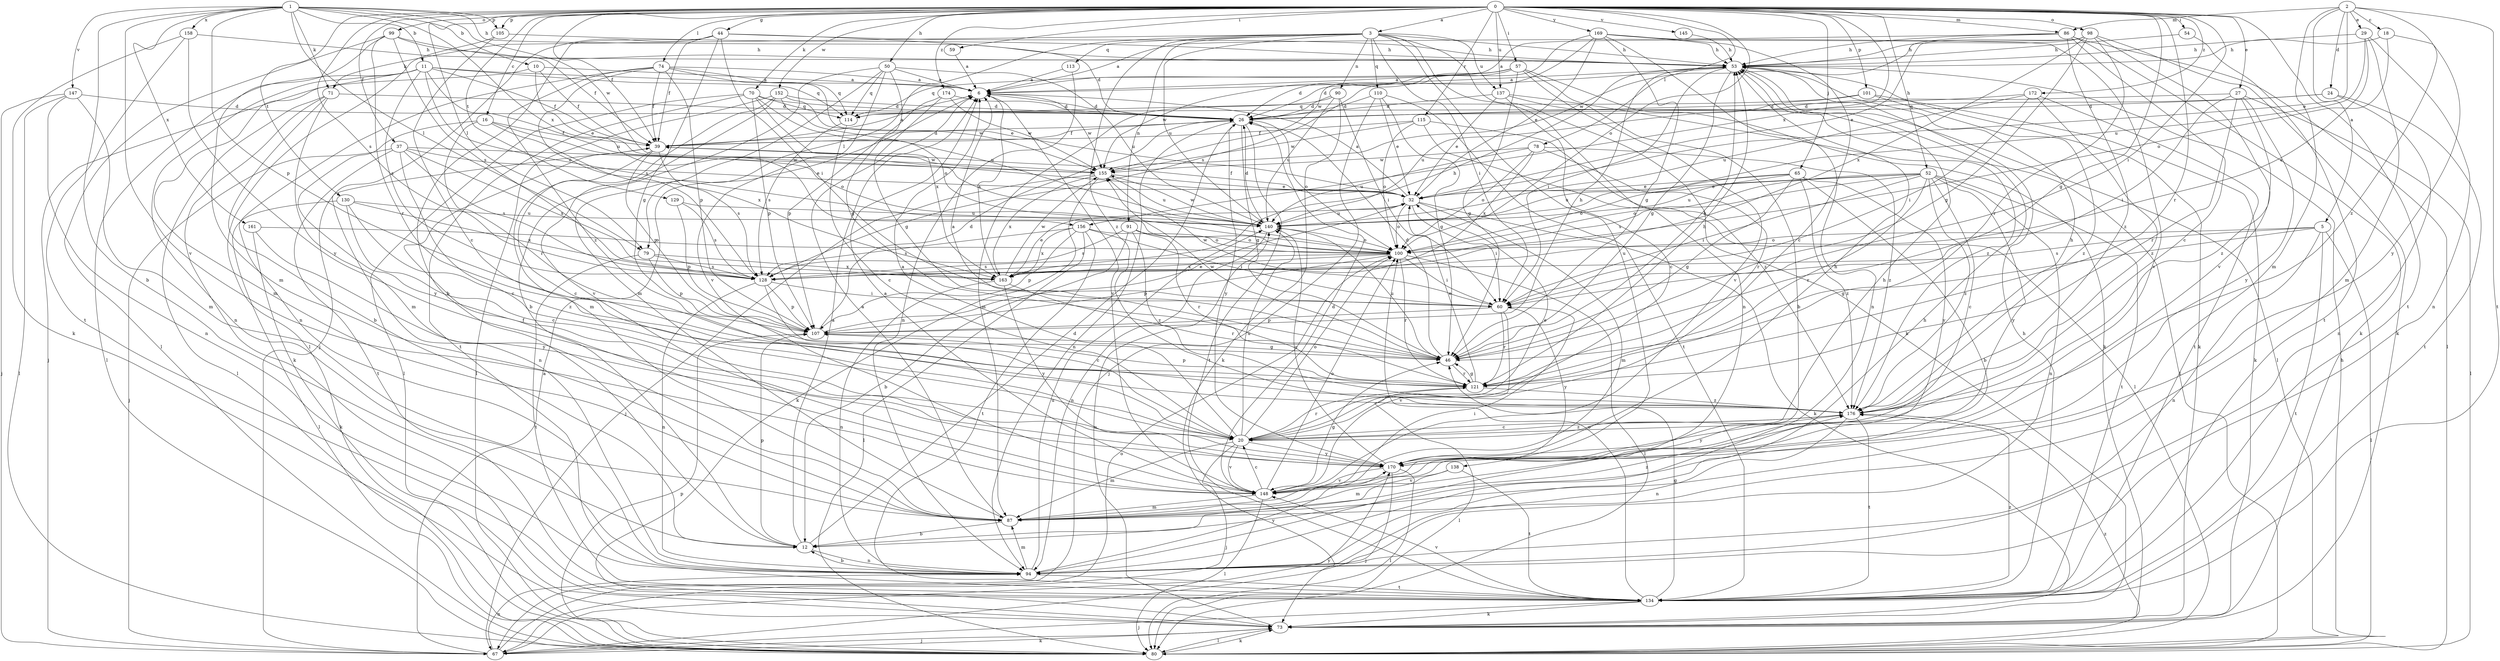 strict digraph  {
0;
1;
2;
3;
5;
6;
10;
11;
12;
16;
18;
20;
24;
26;
27;
29;
32;
37;
39;
44;
46;
50;
52;
53;
54;
57;
59;
60;
65;
67;
70;
71;
73;
74;
78;
79;
80;
86;
87;
90;
91;
94;
98;
99;
100;
101;
105;
107;
110;
113;
114;
115;
121;
128;
129;
130;
134;
137;
138;
140;
145;
147;
148;
152;
155;
156;
158;
161;
163;
169;
170;
172;
174;
176;
0 -> 3  [label=a];
0 -> 16  [label=c];
0 -> 27  [label=e];
0 -> 37  [label=f];
0 -> 39  [label=f];
0 -> 44  [label=g];
0 -> 46  [label=g];
0 -> 50  [label=h];
0 -> 52  [label=h];
0 -> 54  [label=i];
0 -> 57  [label=i];
0 -> 59  [label=i];
0 -> 60  [label=i];
0 -> 65  [label=j];
0 -> 70  [label=k];
0 -> 74  [label=l];
0 -> 78  [label=l];
0 -> 79  [label=l];
0 -> 86  [label=m];
0 -> 98  [label=o];
0 -> 99  [label=o];
0 -> 100  [label=o];
0 -> 101  [label=p];
0 -> 105  [label=p];
0 -> 115  [label=r];
0 -> 121  [label=r];
0 -> 128  [label=s];
0 -> 129  [label=t];
0 -> 130  [label=t];
0 -> 134  [label=t];
0 -> 137  [label=u];
0 -> 145  [label=v];
0 -> 152  [label=w];
0 -> 156  [label=x];
0 -> 169  [label=y];
0 -> 172  [label=z];
0 -> 174  [label=z];
1 -> 10  [label=b];
1 -> 11  [label=b];
1 -> 12  [label=b];
1 -> 53  [label=h];
1 -> 71  [label=k];
1 -> 79  [label=l];
1 -> 105  [label=p];
1 -> 107  [label=p];
1 -> 147  [label=v];
1 -> 148  [label=v];
1 -> 155  [label=w];
1 -> 156  [label=x];
1 -> 158  [label=x];
1 -> 161  [label=x];
2 -> 5  [label=a];
2 -> 18  [label=c];
2 -> 24  [label=d];
2 -> 29  [label=e];
2 -> 32  [label=e];
2 -> 86  [label=m];
2 -> 87  [label=m];
2 -> 134  [label=t];
2 -> 176  [label=z];
3 -> 53  [label=h];
3 -> 60  [label=i];
3 -> 71  [label=k];
3 -> 73  [label=k];
3 -> 79  [label=l];
3 -> 90  [label=n];
3 -> 91  [label=n];
3 -> 94  [label=n];
3 -> 110  [label=q];
3 -> 113  [label=q];
3 -> 137  [label=u];
3 -> 138  [label=u];
3 -> 140  [label=u];
3 -> 176  [label=z];
5 -> 46  [label=g];
5 -> 80  [label=l];
5 -> 94  [label=n];
5 -> 100  [label=o];
5 -> 128  [label=s];
5 -> 134  [label=t];
6 -> 26  [label=d];
6 -> 148  [label=v];
6 -> 155  [label=w];
10 -> 6  [label=a];
10 -> 32  [label=e];
10 -> 39  [label=f];
10 -> 67  [label=j];
11 -> 6  [label=a];
11 -> 39  [label=f];
11 -> 80  [label=l];
11 -> 87  [label=m];
11 -> 94  [label=n];
11 -> 100  [label=o];
11 -> 114  [label=q];
11 -> 128  [label=s];
11 -> 140  [label=u];
12 -> 6  [label=a];
12 -> 26  [label=d];
12 -> 94  [label=n];
12 -> 107  [label=p];
16 -> 39  [label=f];
16 -> 100  [label=o];
16 -> 121  [label=r];
16 -> 163  [label=x];
16 -> 170  [label=y];
18 -> 53  [label=h];
18 -> 100  [label=o];
18 -> 170  [label=y];
20 -> 6  [label=a];
20 -> 32  [label=e];
20 -> 67  [label=j];
20 -> 87  [label=m];
20 -> 100  [label=o];
20 -> 121  [label=r];
20 -> 140  [label=u];
20 -> 148  [label=v];
20 -> 170  [label=y];
20 -> 176  [label=z];
24 -> 26  [label=d];
24 -> 94  [label=n];
24 -> 114  [label=q];
24 -> 134  [label=t];
26 -> 39  [label=f];
26 -> 46  [label=g];
26 -> 94  [label=n];
26 -> 100  [label=o];
26 -> 134  [label=t];
26 -> 170  [label=y];
27 -> 26  [label=d];
27 -> 60  [label=i];
27 -> 80  [label=l];
27 -> 121  [label=r];
27 -> 170  [label=y];
27 -> 176  [label=z];
29 -> 53  [label=h];
29 -> 87  [label=m];
29 -> 94  [label=n];
29 -> 128  [label=s];
29 -> 140  [label=u];
32 -> 6  [label=a];
32 -> 39  [label=f];
32 -> 60  [label=i];
32 -> 73  [label=k];
32 -> 87  [label=m];
32 -> 100  [label=o];
32 -> 140  [label=u];
37 -> 20  [label=c];
37 -> 32  [label=e];
37 -> 67  [label=j];
37 -> 128  [label=s];
37 -> 134  [label=t];
37 -> 155  [label=w];
37 -> 163  [label=x];
39 -> 6  [label=a];
39 -> 20  [label=c];
39 -> 26  [label=d];
39 -> 94  [label=n];
39 -> 107  [label=p];
39 -> 128  [label=s];
39 -> 155  [label=w];
44 -> 12  [label=b];
44 -> 26  [label=d];
44 -> 39  [label=f];
44 -> 46  [label=g];
44 -> 53  [label=h];
44 -> 60  [label=i];
44 -> 67  [label=j];
46 -> 6  [label=a];
46 -> 26  [label=d];
46 -> 53  [label=h];
46 -> 121  [label=r];
46 -> 140  [label=u];
46 -> 155  [label=w];
50 -> 6  [label=a];
50 -> 12  [label=b];
50 -> 46  [label=g];
50 -> 87  [label=m];
50 -> 114  [label=q];
50 -> 140  [label=u];
50 -> 148  [label=v];
52 -> 20  [label=c];
52 -> 32  [label=e];
52 -> 60  [label=i];
52 -> 94  [label=n];
52 -> 100  [label=o];
52 -> 121  [label=r];
52 -> 128  [label=s];
52 -> 134  [label=t];
52 -> 140  [label=u];
52 -> 170  [label=y];
52 -> 176  [label=z];
53 -> 6  [label=a];
53 -> 26  [label=d];
53 -> 46  [label=g];
53 -> 60  [label=i];
53 -> 73  [label=k];
53 -> 80  [label=l];
54 -> 53  [label=h];
54 -> 134  [label=t];
57 -> 6  [label=a];
57 -> 12  [label=b];
57 -> 26  [label=d];
57 -> 46  [label=g];
57 -> 73  [label=k];
57 -> 114  [label=q];
57 -> 148  [label=v];
57 -> 155  [label=w];
59 -> 6  [label=a];
60 -> 107  [label=p];
60 -> 121  [label=r];
60 -> 148  [label=v];
60 -> 155  [label=w];
60 -> 170  [label=y];
65 -> 12  [label=b];
65 -> 32  [label=e];
65 -> 46  [label=g];
65 -> 100  [label=o];
65 -> 140  [label=u];
65 -> 170  [label=y];
65 -> 176  [label=z];
67 -> 6  [label=a];
67 -> 73  [label=k];
67 -> 94  [label=n];
67 -> 100  [label=o];
67 -> 170  [label=y];
70 -> 26  [label=d];
70 -> 80  [label=l];
70 -> 100  [label=o];
70 -> 107  [label=p];
70 -> 114  [label=q];
70 -> 134  [label=t];
70 -> 163  [label=x];
71 -> 12  [label=b];
71 -> 26  [label=d];
71 -> 73  [label=k];
71 -> 80  [label=l];
71 -> 87  [label=m];
73 -> 67  [label=j];
73 -> 80  [label=l];
73 -> 140  [label=u];
74 -> 6  [label=a];
74 -> 32  [label=e];
74 -> 39  [label=f];
74 -> 94  [label=n];
74 -> 107  [label=p];
74 -> 114  [label=q];
74 -> 128  [label=s];
74 -> 176  [label=z];
78 -> 100  [label=o];
78 -> 121  [label=r];
78 -> 140  [label=u];
78 -> 155  [label=w];
78 -> 163  [label=x];
78 -> 176  [label=z];
79 -> 107  [label=p];
79 -> 128  [label=s];
79 -> 134  [label=t];
79 -> 163  [label=x];
80 -> 53  [label=h];
80 -> 73  [label=k];
80 -> 107  [label=p];
80 -> 176  [label=z];
86 -> 6  [label=a];
86 -> 20  [label=c];
86 -> 53  [label=h];
86 -> 73  [label=k];
86 -> 80  [label=l];
86 -> 155  [label=w];
86 -> 176  [label=z];
87 -> 6  [label=a];
87 -> 12  [label=b];
87 -> 60  [label=i];
87 -> 176  [label=z];
90 -> 26  [label=d];
90 -> 60  [label=i];
90 -> 73  [label=k];
90 -> 87  [label=m];
90 -> 140  [label=u];
91 -> 12  [label=b];
91 -> 100  [label=o];
91 -> 121  [label=r];
91 -> 128  [label=s];
91 -> 176  [label=z];
94 -> 12  [label=b];
94 -> 53  [label=h];
94 -> 87  [label=m];
94 -> 134  [label=t];
94 -> 140  [label=u];
94 -> 170  [label=y];
98 -> 6  [label=a];
98 -> 32  [label=e];
98 -> 46  [label=g];
98 -> 53  [label=h];
98 -> 73  [label=k];
98 -> 121  [label=r];
98 -> 148  [label=v];
98 -> 163  [label=x];
99 -> 39  [label=f];
99 -> 53  [label=h];
99 -> 80  [label=l];
99 -> 87  [label=m];
99 -> 121  [label=r];
99 -> 128  [label=s];
100 -> 60  [label=i];
100 -> 80  [label=l];
100 -> 107  [label=p];
100 -> 121  [label=r];
100 -> 128  [label=s];
100 -> 163  [label=x];
101 -> 73  [label=k];
101 -> 114  [label=q];
101 -> 140  [label=u];
101 -> 176  [label=z];
105 -> 20  [label=c];
105 -> 53  [label=h];
105 -> 80  [label=l];
107 -> 26  [label=d];
107 -> 32  [label=e];
107 -> 46  [label=g];
107 -> 53  [label=h];
110 -> 26  [label=d];
110 -> 32  [label=e];
110 -> 46  [label=g];
110 -> 67  [label=j];
110 -> 134  [label=t];
113 -> 6  [label=a];
113 -> 94  [label=n];
114 -> 20  [label=c];
114 -> 128  [label=s];
115 -> 39  [label=f];
115 -> 80  [label=l];
115 -> 100  [label=o];
115 -> 155  [label=w];
115 -> 176  [label=z];
121 -> 32  [label=e];
121 -> 46  [label=g];
121 -> 53  [label=h];
121 -> 80  [label=l];
121 -> 107  [label=p];
121 -> 176  [label=z];
128 -> 20  [label=c];
128 -> 60  [label=i];
128 -> 94  [label=n];
128 -> 107  [label=p];
129 -> 107  [label=p];
129 -> 128  [label=s];
129 -> 140  [label=u];
130 -> 20  [label=c];
130 -> 80  [label=l];
130 -> 140  [label=u];
130 -> 163  [label=x];
130 -> 176  [label=z];
134 -> 46  [label=g];
134 -> 53  [label=h];
134 -> 67  [label=j];
134 -> 73  [label=k];
134 -> 100  [label=o];
134 -> 148  [label=v];
134 -> 176  [label=z];
137 -> 20  [label=c];
137 -> 26  [label=d];
137 -> 32  [label=e];
137 -> 80  [label=l];
137 -> 176  [label=z];
138 -> 87  [label=m];
138 -> 134  [label=t];
138 -> 148  [label=v];
140 -> 26  [label=d];
140 -> 94  [label=n];
140 -> 100  [label=o];
140 -> 155  [label=w];
145 -> 53  [label=h];
147 -> 26  [label=d];
147 -> 67  [label=j];
147 -> 80  [label=l];
147 -> 87  [label=m];
147 -> 94  [label=n];
148 -> 6  [label=a];
148 -> 20  [label=c];
148 -> 26  [label=d];
148 -> 39  [label=f];
148 -> 46  [label=g];
148 -> 53  [label=h];
148 -> 80  [label=l];
148 -> 87  [label=m];
148 -> 100  [label=o];
152 -> 26  [label=d];
152 -> 80  [label=l];
152 -> 87  [label=m];
152 -> 140  [label=u];
152 -> 148  [label=v];
152 -> 155  [label=w];
155 -> 32  [label=e];
155 -> 67  [label=j];
155 -> 73  [label=k];
155 -> 140  [label=u];
155 -> 163  [label=x];
156 -> 60  [label=i];
156 -> 80  [label=l];
156 -> 100  [label=o];
156 -> 107  [label=p];
156 -> 128  [label=s];
156 -> 134  [label=t];
156 -> 163  [label=x];
158 -> 53  [label=h];
158 -> 73  [label=k];
158 -> 134  [label=t];
158 -> 170  [label=y];
161 -> 73  [label=k];
161 -> 100  [label=o];
161 -> 170  [label=y];
163 -> 6  [label=a];
163 -> 32  [label=e];
163 -> 53  [label=h];
163 -> 94  [label=n];
163 -> 121  [label=r];
163 -> 155  [label=w];
163 -> 170  [label=y];
169 -> 20  [label=c];
169 -> 32  [label=e];
169 -> 46  [label=g];
169 -> 53  [label=h];
169 -> 94  [label=n];
169 -> 128  [label=s];
169 -> 148  [label=v];
169 -> 155  [label=w];
170 -> 53  [label=h];
170 -> 67  [label=j];
170 -> 80  [label=l];
170 -> 140  [label=u];
170 -> 148  [label=v];
172 -> 26  [label=d];
172 -> 60  [label=i];
172 -> 134  [label=t];
172 -> 140  [label=u];
172 -> 176  [label=z];
174 -> 26  [label=d];
174 -> 46  [label=g];
174 -> 107  [label=p];
174 -> 155  [label=w];
176 -> 20  [label=c];
176 -> 53  [label=h];
176 -> 94  [label=n];
176 -> 134  [label=t];
176 -> 170  [label=y];
}
